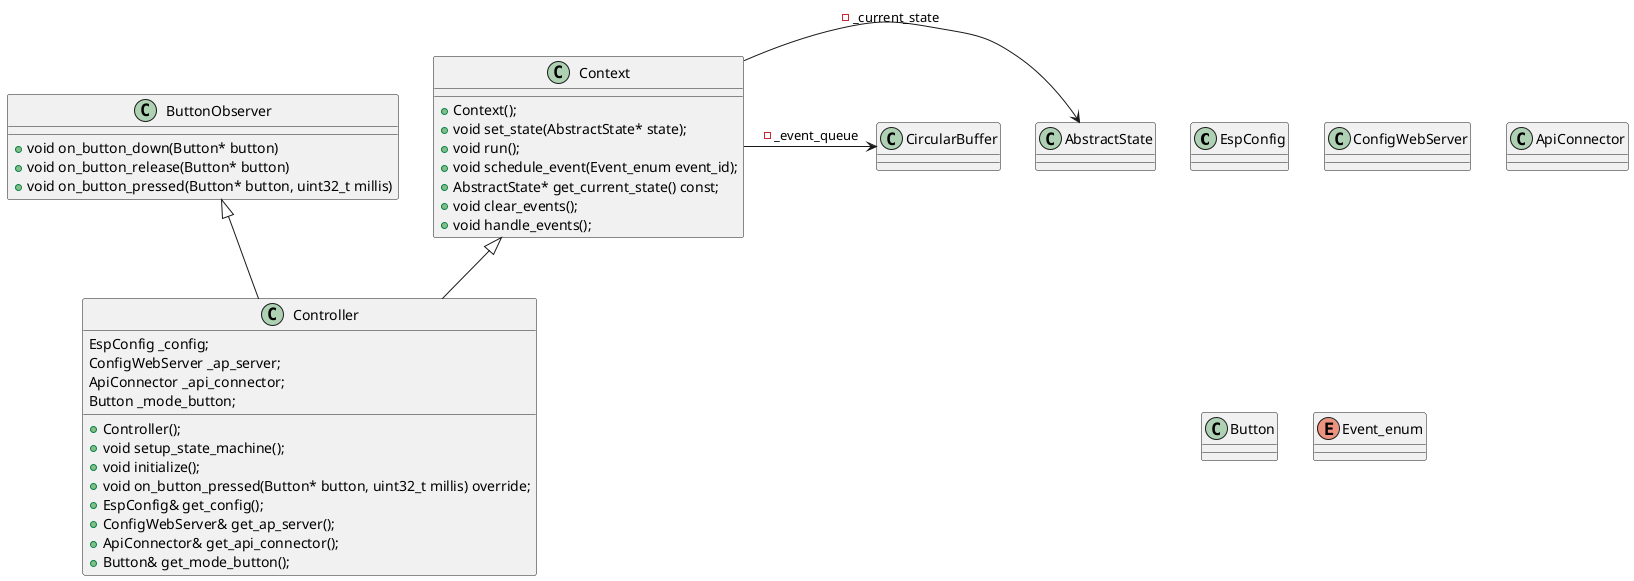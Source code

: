 @startuml

class EspConfig {

}

class ConfigWebServer {

}

class ApiConnector {

}

class Button {

}

class AbstractState {

}

class CircularBuffer {

}

class Context {
  +Context();
  +void set_state(AbstractState* state);
  +void run();
  +void schedule_event(Event_enum event_id);
  +AbstractState* get_current_state() const;
  +void clear_events();
  +void handle_events();
}

class ButtonObserver {
  +void on_button_down(Button* button)
  +void on_button_release(Button* button)
  +void on_button_pressed(Button* button, uint32_t millis)
}

class Controller {
  +Controller();
  +void setup_state_machine();
  +void initialize();
  +void on_button_pressed(Button* button, uint32_t millis) override;
  +EspConfig& get_config();
  +ConfigWebServer& get_ap_server();
  +ApiConnector& get_api_connector();
  +Button& get_mode_button();

  EspConfig _config;
  ConfigWebServer _ap_server;
  ApiConnector _api_connector;
  Button _mode_button;
}

Context -> AbstractState : - _current_state
Context -> CircularBuffer : - _event_queue

Controller -u-|> Context
Controller -u-|> ButtonObserver


enum Event_enum {

}

@enduml